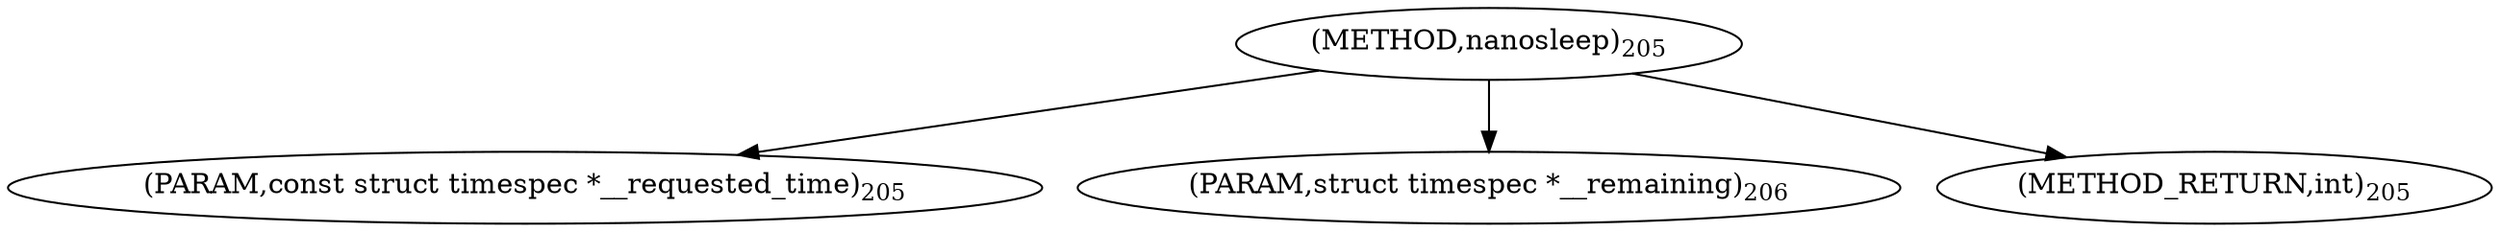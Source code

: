 digraph "nanosleep" {  
"7964" [label = <(METHOD,nanosleep)<SUB>205</SUB>> ]
"7965" [label = <(PARAM,const struct timespec *__requested_time)<SUB>205</SUB>> ]
"7966" [label = <(PARAM,struct timespec *__remaining)<SUB>206</SUB>> ]
"7967" [label = <(METHOD_RETURN,int)<SUB>205</SUB>> ]
  "7964" -> "7965" 
  "7964" -> "7966" 
  "7964" -> "7967" 
}
